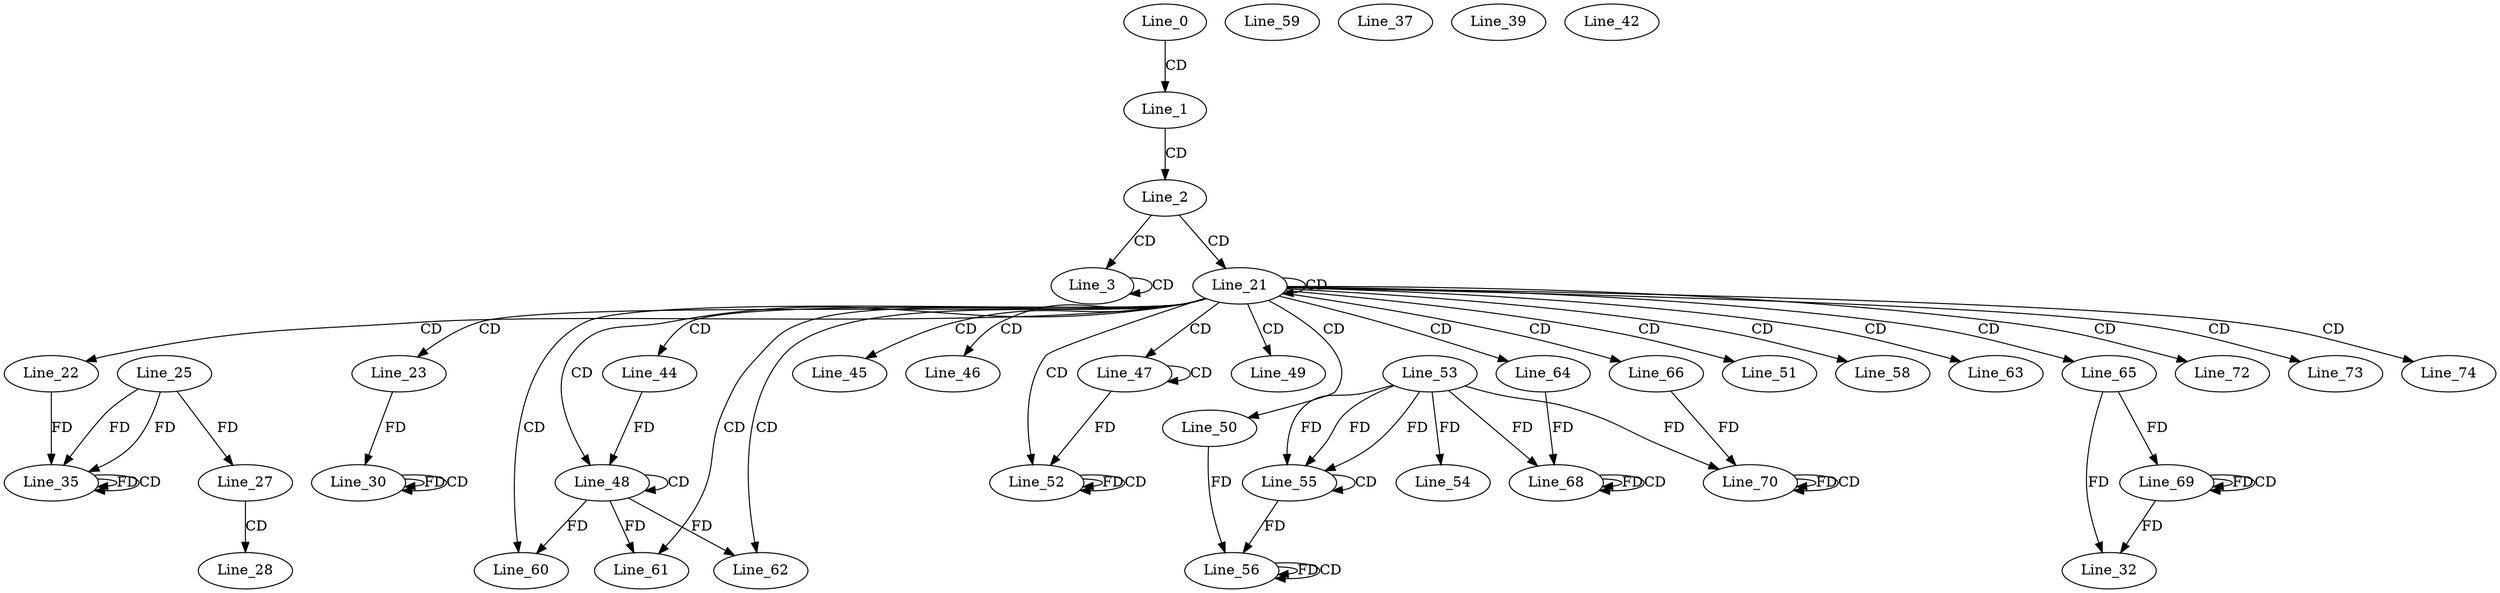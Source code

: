 digraph G {
  Line_0;
  Line_1;
  Line_2;
  Line_3;
  Line_21;
  Line_22;
  Line_23;
  Line_25;
  Line_27;
  Line_27;
  Line_28;
  Line_30;
  Line_30;
  Line_30;
  Line_35;
  Line_35;
  Line_35;
  Line_35;
  Line_44;
  Line_45;
  Line_46;
  Line_47;
  Line_47;
  Line_48;
  Line_48;
  Line_49;
  Line_50;
  Line_51;
  Line_52;
  Line_52;
  Line_53;
  Line_54;
  Line_55;
  Line_55;
  Line_55;
  Line_55;
  Line_56;
  Line_56;
  Line_58;
  Line_59;
  Line_60;
  Line_60;
  Line_61;
  Line_61;
  Line_62;
  Line_62;
  Line_63;
  Line_64;
  Line_65;
  Line_66;
  Line_68;
  Line_68;
  Line_68;
  Line_69;
  Line_69;
  Line_69;
  Line_70;
  Line_70;
  Line_70;
  Line_72;
  Line_73;
  Line_74;
  Line_32;
  Line_37;
  Line_39;
  Line_42;
  Line_0 -> Line_1 [ label="CD" ];
  Line_1 -> Line_2 [ label="CD" ];
  Line_2 -> Line_3 [ label="CD" ];
  Line_3 -> Line_3 [ label="CD" ];
  Line_2 -> Line_21 [ label="CD" ];
  Line_21 -> Line_21 [ label="CD" ];
  Line_21 -> Line_22 [ label="CD" ];
  Line_21 -> Line_23 [ label="CD" ];
  Line_25 -> Line_27 [ label="FD" ];
  Line_27 -> Line_28 [ label="CD" ];
  Line_23 -> Line_30 [ label="FD" ];
  Line_30 -> Line_30 [ label="FD" ];
  Line_30 -> Line_30 [ label="CD" ];
  Line_22 -> Line_35 [ label="FD" ];
  Line_35 -> Line_35 [ label="FD" ];
  Line_35 -> Line_35 [ label="CD" ];
  Line_25 -> Line_35 [ label="FD" ];
  Line_25 -> Line_35 [ label="FD" ];
  Line_21 -> Line_44 [ label="CD" ];
  Line_21 -> Line_45 [ label="CD" ];
  Line_21 -> Line_46 [ label="CD" ];
  Line_21 -> Line_47 [ label="CD" ];
  Line_47 -> Line_47 [ label="CD" ];
  Line_21 -> Line_48 [ label="CD" ];
  Line_48 -> Line_48 [ label="CD" ];
  Line_44 -> Line_48 [ label="FD" ];
  Line_21 -> Line_49 [ label="CD" ];
  Line_21 -> Line_50 [ label="CD" ];
  Line_21 -> Line_51 [ label="CD" ];
  Line_21 -> Line_52 [ label="CD" ];
  Line_47 -> Line_52 [ label="FD" ];
  Line_52 -> Line_52 [ label="FD" ];
  Line_52 -> Line_52 [ label="CD" ];
  Line_53 -> Line_54 [ label="FD" ];
  Line_55 -> Line_55 [ label="CD" ];
  Line_53 -> Line_55 [ label="FD" ];
  Line_53 -> Line_55 [ label="FD" ];
  Line_53 -> Line_55 [ label="FD" ];
  Line_50 -> Line_56 [ label="FD" ];
  Line_56 -> Line_56 [ label="FD" ];
  Line_56 -> Line_56 [ label="CD" ];
  Line_55 -> Line_56 [ label="FD" ];
  Line_21 -> Line_58 [ label="CD" ];
  Line_21 -> Line_60 [ label="CD" ];
  Line_48 -> Line_60 [ label="FD" ];
  Line_21 -> Line_61 [ label="CD" ];
  Line_48 -> Line_61 [ label="FD" ];
  Line_21 -> Line_62 [ label="CD" ];
  Line_48 -> Line_62 [ label="FD" ];
  Line_21 -> Line_63 [ label="CD" ];
  Line_21 -> Line_64 [ label="CD" ];
  Line_21 -> Line_65 [ label="CD" ];
  Line_21 -> Line_66 [ label="CD" ];
  Line_64 -> Line_68 [ label="FD" ];
  Line_68 -> Line_68 [ label="FD" ];
  Line_68 -> Line_68 [ label="CD" ];
  Line_53 -> Line_68 [ label="FD" ];
  Line_65 -> Line_69 [ label="FD" ];
  Line_69 -> Line_69 [ label="FD" ];
  Line_69 -> Line_69 [ label="CD" ];
  Line_66 -> Line_70 [ label="FD" ];
  Line_70 -> Line_70 [ label="FD" ];
  Line_70 -> Line_70 [ label="CD" ];
  Line_53 -> Line_70 [ label="FD" ];
  Line_21 -> Line_72 [ label="CD" ];
  Line_21 -> Line_73 [ label="CD" ];
  Line_21 -> Line_74 [ label="CD" ];
  Line_65 -> Line_32 [ label="FD" ];
  Line_69 -> Line_32 [ label="FD" ];
}
